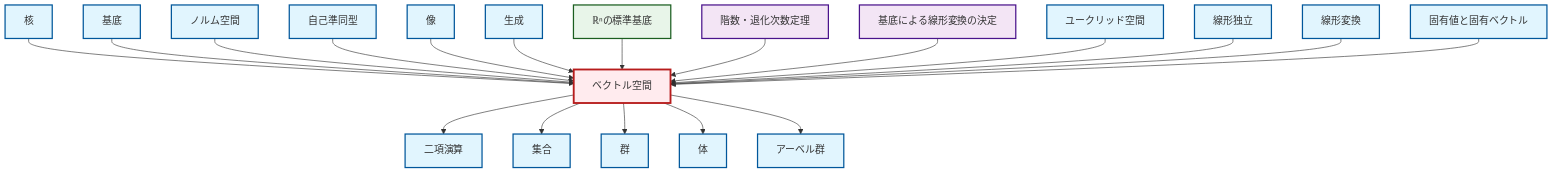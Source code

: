 graph TD
    classDef definition fill:#e1f5fe,stroke:#01579b,stroke-width:2px
    classDef theorem fill:#f3e5f5,stroke:#4a148c,stroke-width:2px
    classDef axiom fill:#fff3e0,stroke:#e65100,stroke-width:2px
    classDef example fill:#e8f5e9,stroke:#1b5e20,stroke-width:2px
    classDef current fill:#ffebee,stroke:#b71c1c,stroke-width:3px
    thm-linear-transformation-basis["基底による線形変換の決定"]:::theorem
    def-kernel["核"]:::definition
    def-image["像"]:::definition
    thm-rank-nullity["階数・退化次数定理"]:::theorem
    def-binary-operation["二項演算"]:::definition
    def-basis["基底"]:::definition
    def-abelian-group["アーベル群"]:::definition
    def-set["集合"]:::definition
    def-euclidean-space["ユークリッド空間"]:::definition
    def-linear-transformation["線形変換"]:::definition
    def-normed-vector-space["ノルム空間"]:::definition
    def-vector-space["ベクトル空間"]:::definition
    def-field["体"]:::definition
    def-group["群"]:::definition
    def-linear-independence["線形独立"]:::definition
    def-span["生成"]:::definition
    def-endomorphism["自己準同型"]:::definition
    def-eigenvalue-eigenvector["固有値と固有ベクトル"]:::definition
    ex-standard-basis-rn["ℝⁿの標準基底"]:::example
    def-kernel --> def-vector-space
    def-basis --> def-vector-space
    def-normed-vector-space --> def-vector-space
    def-vector-space --> def-binary-operation
    def-vector-space --> def-set
    def-endomorphism --> def-vector-space
    def-image --> def-vector-space
    def-vector-space --> def-group
    def-span --> def-vector-space
    ex-standard-basis-rn --> def-vector-space
    thm-rank-nullity --> def-vector-space
    thm-linear-transformation-basis --> def-vector-space
    def-vector-space --> def-field
    def-euclidean-space --> def-vector-space
    def-vector-space --> def-abelian-group
    def-linear-independence --> def-vector-space
    def-linear-transformation --> def-vector-space
    def-eigenvalue-eigenvector --> def-vector-space
    class def-vector-space current